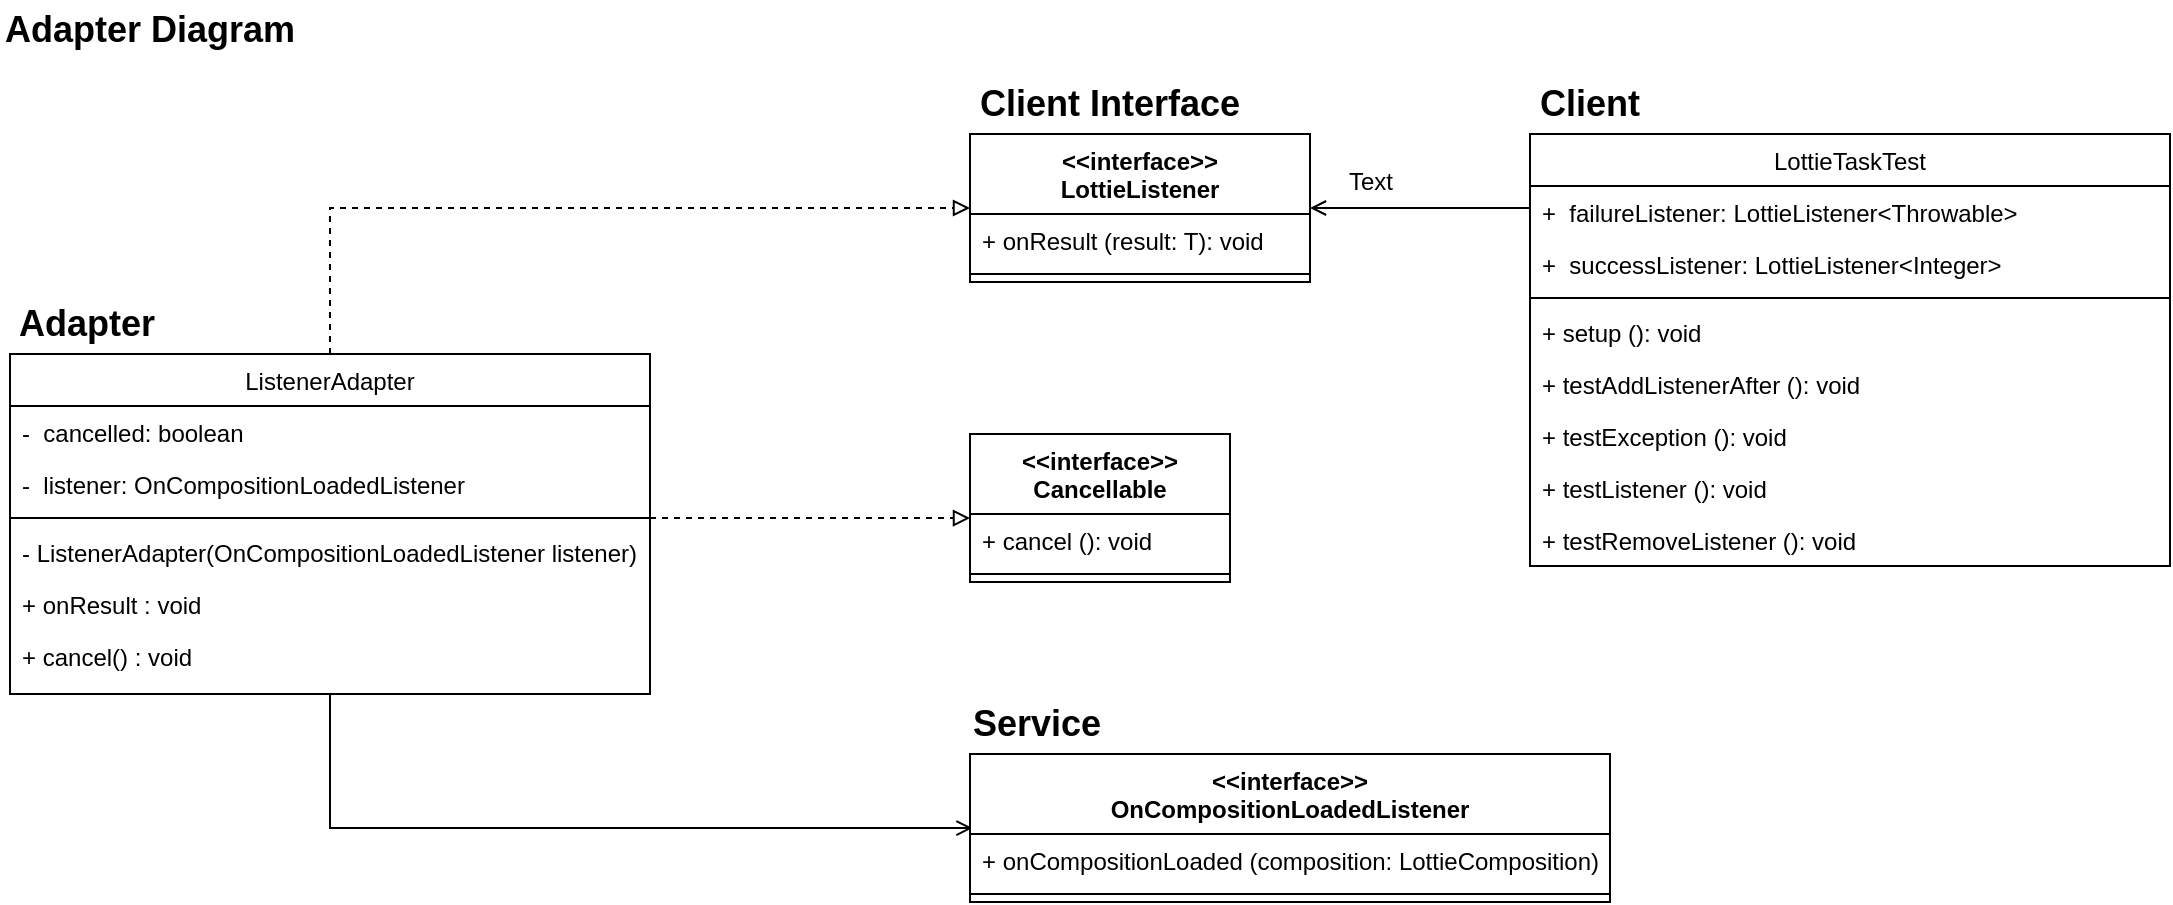 <mxfile version="15.7.3" type="github">
  <diagram id="C5RBs43oDa-KdzZeNtuy" name="Page-1">
    <mxGraphModel dx="1673" dy="925" grid="1" gridSize="10" guides="1" tooltips="1" connect="1" arrows="1" fold="1" page="1" pageScale="1" pageWidth="1169" pageHeight="827" math="0" shadow="0">
      <root>
        <mxCell id="WIyWlLk6GJQsqaUBKTNV-0" />
        <mxCell id="WIyWlLk6GJQsqaUBKTNV-1" parent="WIyWlLk6GJQsqaUBKTNV-0" />
        <mxCell id="gF-i5dWQRKxZpHBbH4CA-114" style="edgeStyle=orthogonalEdgeStyle;rounded=0;orthogonalLoop=1;jettySize=auto;html=1;entryX=0;entryY=0.5;entryDx=0;entryDy=0;dashed=1;endArrow=block;endFill=0;" parent="WIyWlLk6GJQsqaUBKTNV-1" source="gF-i5dWQRKxZpHBbH4CA-83" target="gF-i5dWQRKxZpHBbH4CA-107" edge="1">
          <mxGeometry relative="1" as="geometry">
            <Array as="points">
              <mxPoint x="205" y="274" />
            </Array>
          </mxGeometry>
        </mxCell>
        <mxCell id="gF-i5dWQRKxZpHBbH4CA-115" style="edgeStyle=orthogonalEdgeStyle;rounded=0;orthogonalLoop=1;jettySize=auto;html=1;entryX=0.004;entryY=-0.115;entryDx=0;entryDy=0;entryPerimeter=0;endArrow=open;endFill=0;" parent="WIyWlLk6GJQsqaUBKTNV-1" source="gF-i5dWQRKxZpHBbH4CA-83" target="gF-i5dWQRKxZpHBbH4CA-101" edge="1">
          <mxGeometry relative="1" as="geometry" />
        </mxCell>
        <mxCell id="gF-i5dWQRKxZpHBbH4CA-83" value="ListenerAdapter" style="swimlane;fontStyle=0;align=center;verticalAlign=top;childLayout=stackLayout;horizontal=1;startSize=26;horizontalStack=0;resizeParent=1;resizeLast=0;collapsible=1;marginBottom=0;rounded=0;shadow=0;strokeWidth=1;" parent="WIyWlLk6GJQsqaUBKTNV-1" vertex="1">
          <mxGeometry x="45" y="347" width="320" height="170" as="geometry">
            <mxRectangle x="550" y="140" width="160" height="26" as="alternateBounds" />
          </mxGeometry>
        </mxCell>
        <mxCell id="gF-i5dWQRKxZpHBbH4CA-84" value="-  cancelled: boolean" style="text;align=left;verticalAlign=top;spacingLeft=4;spacingRight=4;overflow=hidden;rotatable=0;points=[[0,0.5],[1,0.5]];portConstraint=eastwest;" parent="gF-i5dWQRKxZpHBbH4CA-83" vertex="1">
          <mxGeometry y="26" width="320" height="26" as="geometry" />
        </mxCell>
        <mxCell id="gF-i5dWQRKxZpHBbH4CA-85" value="-  listener: OnCompositionLoadedListener" style="text;align=left;verticalAlign=top;spacingLeft=4;spacingRight=4;overflow=hidden;rotatable=0;points=[[0,0.5],[1,0.5]];portConstraint=eastwest;rounded=0;shadow=0;html=0;" parent="gF-i5dWQRKxZpHBbH4CA-83" vertex="1">
          <mxGeometry y="52" width="320" height="26" as="geometry" />
        </mxCell>
        <mxCell id="gF-i5dWQRKxZpHBbH4CA-86" value="" style="line;html=1;strokeWidth=1;align=left;verticalAlign=middle;spacingTop=-1;spacingLeft=3;spacingRight=3;rotatable=0;labelPosition=right;points=[];portConstraint=eastwest;" parent="gF-i5dWQRKxZpHBbH4CA-83" vertex="1">
          <mxGeometry y="78" width="320" height="8" as="geometry" />
        </mxCell>
        <mxCell id="gF-i5dWQRKxZpHBbH4CA-98" value="- ListenerAdapter(OnCompositionLoadedListener listener)" style="text;align=left;verticalAlign=top;spacingLeft=4;spacingRight=4;overflow=hidden;rotatable=0;points=[[0,0.5],[1,0.5]];portConstraint=eastwest;rounded=0;shadow=0;html=0;" parent="gF-i5dWQRKxZpHBbH4CA-83" vertex="1">
          <mxGeometry y="86" width="320" height="26" as="geometry" />
        </mxCell>
        <mxCell id="gF-i5dWQRKxZpHBbH4CA-87" value="+ onResult : void" style="text;align=left;verticalAlign=top;spacingLeft=4;spacingRight=4;overflow=hidden;rotatable=0;points=[[0,0.5],[1,0.5]];portConstraint=eastwest;" parent="gF-i5dWQRKxZpHBbH4CA-83" vertex="1">
          <mxGeometry y="112" width="320" height="26" as="geometry" />
        </mxCell>
        <mxCell id="gF-i5dWQRKxZpHBbH4CA-88" value="+ cancel() : void" style="text;align=left;verticalAlign=top;spacingLeft=4;spacingRight=4;overflow=hidden;rotatable=0;points=[[0,0.5],[1,0.5]];portConstraint=eastwest;" parent="gF-i5dWQRKxZpHBbH4CA-83" vertex="1">
          <mxGeometry y="138" width="320" height="26" as="geometry" />
        </mxCell>
        <mxCell id="gF-i5dWQRKxZpHBbH4CA-97" value="Adapter Diagram" style="text;html=1;strokeColor=none;fillColor=none;align=center;verticalAlign=middle;whiteSpace=wrap;rounded=0;fontSize=18;fontStyle=1" parent="WIyWlLk6GJQsqaUBKTNV-1" vertex="1">
          <mxGeometry x="40" y="170" width="150" height="30" as="geometry" />
        </mxCell>
        <mxCell id="gF-i5dWQRKxZpHBbH4CA-100" value="&lt;&lt;interface&gt;&gt;&#xa;OnCompositionLoadedListener" style="swimlane;fontStyle=1;align=center;verticalAlign=top;childLayout=stackLayout;horizontal=1;startSize=40;horizontalStack=0;resizeParent=1;resizeLast=0;collapsible=1;marginBottom=0;rounded=0;shadow=0;strokeWidth=1;" parent="WIyWlLk6GJQsqaUBKTNV-1" vertex="1">
          <mxGeometry x="525" y="547" width="320" height="74" as="geometry">
            <mxRectangle x="550" y="140" width="160" height="26" as="alternateBounds" />
          </mxGeometry>
        </mxCell>
        <mxCell id="gF-i5dWQRKxZpHBbH4CA-101" value="+ onCompositionLoaded (composition: LottieComposition): void" style="text;align=left;verticalAlign=top;spacingLeft=4;spacingRight=4;overflow=hidden;rotatable=0;points=[[0,0.5],[1,0.5]];portConstraint=eastwest;" parent="gF-i5dWQRKxZpHBbH4CA-100" vertex="1">
          <mxGeometry y="40" width="320" height="26" as="geometry" />
        </mxCell>
        <mxCell id="gF-i5dWQRKxZpHBbH4CA-103" value="" style="line;html=1;strokeWidth=1;align=left;verticalAlign=middle;spacingTop=-1;spacingLeft=3;spacingRight=3;rotatable=0;labelPosition=right;points=[];portConstraint=eastwest;" parent="gF-i5dWQRKxZpHBbH4CA-100" vertex="1">
          <mxGeometry y="66" width="320" height="8" as="geometry" />
        </mxCell>
        <mxCell id="gF-i5dWQRKxZpHBbH4CA-107" value="&lt;&lt;interface&gt;&gt;&#xa;LottieListener" style="swimlane;fontStyle=1;align=center;verticalAlign=top;childLayout=stackLayout;horizontal=1;startSize=40;horizontalStack=0;resizeParent=1;resizeLast=0;collapsible=1;marginBottom=0;rounded=0;shadow=0;strokeWidth=1;" parent="WIyWlLk6GJQsqaUBKTNV-1" vertex="1">
          <mxGeometry x="525" y="237" width="170" height="74" as="geometry">
            <mxRectangle x="550" y="140" width="160" height="26" as="alternateBounds" />
          </mxGeometry>
        </mxCell>
        <mxCell id="gF-i5dWQRKxZpHBbH4CA-108" value="+ onResult (result: T): void" style="text;align=left;verticalAlign=top;spacingLeft=4;spacingRight=4;overflow=hidden;rotatable=0;points=[[0,0.5],[1,0.5]];portConstraint=eastwest;" parent="gF-i5dWQRKxZpHBbH4CA-107" vertex="1">
          <mxGeometry y="40" width="170" height="26" as="geometry" />
        </mxCell>
        <mxCell id="gF-i5dWQRKxZpHBbH4CA-109" value="" style="line;html=1;strokeWidth=1;align=left;verticalAlign=middle;spacingTop=-1;spacingLeft=3;spacingRight=3;rotatable=0;labelPosition=right;points=[];portConstraint=eastwest;" parent="gF-i5dWQRKxZpHBbH4CA-107" vertex="1">
          <mxGeometry y="66" width="170" height="8" as="geometry" />
        </mxCell>
        <mxCell id="gF-i5dWQRKxZpHBbH4CA-110" value="&lt;&lt;interface&gt;&gt;&#xa;Cancellable" style="swimlane;fontStyle=1;align=center;verticalAlign=top;childLayout=stackLayout;horizontal=1;startSize=40;horizontalStack=0;resizeParent=1;resizeLast=0;collapsible=1;marginBottom=0;rounded=0;shadow=0;strokeWidth=1;" parent="WIyWlLk6GJQsqaUBKTNV-1" vertex="1">
          <mxGeometry x="525" y="387" width="130" height="74" as="geometry">
            <mxRectangle x="550" y="140" width="160" height="26" as="alternateBounds" />
          </mxGeometry>
        </mxCell>
        <mxCell id="gF-i5dWQRKxZpHBbH4CA-111" value="+ cancel (): void" style="text;align=left;verticalAlign=top;spacingLeft=4;spacingRight=4;overflow=hidden;rotatable=0;points=[[0,0.5],[1,0.5]];portConstraint=eastwest;" parent="gF-i5dWQRKxZpHBbH4CA-110" vertex="1">
          <mxGeometry y="40" width="130" height="26" as="geometry" />
        </mxCell>
        <mxCell id="gF-i5dWQRKxZpHBbH4CA-112" value="" style="line;html=1;strokeWidth=1;align=left;verticalAlign=middle;spacingTop=-1;spacingLeft=3;spacingRight=3;rotatable=0;labelPosition=right;points=[];portConstraint=eastwest;" parent="gF-i5dWQRKxZpHBbH4CA-110" vertex="1">
          <mxGeometry y="66" width="130" height="8" as="geometry" />
        </mxCell>
        <mxCell id="GD1O3qUYDhXOSnXRPhk2-0" value="Adapter" style="text;html=1;strokeColor=none;fillColor=none;align=center;verticalAlign=middle;whiteSpace=wrap;rounded=0;fontSize=18;fontStyle=1" vertex="1" parent="WIyWlLk6GJQsqaUBKTNV-1">
          <mxGeometry x="45" y="317" width="77" height="30" as="geometry" />
        </mxCell>
        <mxCell id="GD1O3qUYDhXOSnXRPhk2-1" value="Service" style="text;html=1;strokeColor=none;fillColor=none;align=center;verticalAlign=middle;whiteSpace=wrap;rounded=0;fontSize=18;fontStyle=1" vertex="1" parent="WIyWlLk6GJQsqaUBKTNV-1">
          <mxGeometry x="525" y="517" width="67" height="30" as="geometry" />
        </mxCell>
        <mxCell id="GD1O3qUYDhXOSnXRPhk2-3" value="LottieTaskTest" style="swimlane;fontStyle=0;align=center;verticalAlign=top;childLayout=stackLayout;horizontal=1;startSize=26;horizontalStack=0;resizeParent=1;resizeLast=0;collapsible=1;marginBottom=0;rounded=0;shadow=0;strokeWidth=1;" vertex="1" parent="WIyWlLk6GJQsqaUBKTNV-1">
          <mxGeometry x="805" y="237" width="320" height="216" as="geometry">
            <mxRectangle x="550" y="140" width="160" height="26" as="alternateBounds" />
          </mxGeometry>
        </mxCell>
        <mxCell id="GD1O3qUYDhXOSnXRPhk2-4" value="+  failureListener: LottieListener&lt;Throwable&gt;" style="text;align=left;verticalAlign=top;spacingLeft=4;spacingRight=4;overflow=hidden;rotatable=0;points=[[0,0.5],[1,0.5]];portConstraint=eastwest;" vertex="1" parent="GD1O3qUYDhXOSnXRPhk2-3">
          <mxGeometry y="26" width="320" height="26" as="geometry" />
        </mxCell>
        <mxCell id="GD1O3qUYDhXOSnXRPhk2-5" value="+  successListener: LottieListener&lt;Integer&gt;" style="text;align=left;verticalAlign=top;spacingLeft=4;spacingRight=4;overflow=hidden;rotatable=0;points=[[0,0.5],[1,0.5]];portConstraint=eastwest;rounded=0;shadow=0;html=0;" vertex="1" parent="GD1O3qUYDhXOSnXRPhk2-3">
          <mxGeometry y="52" width="320" height="26" as="geometry" />
        </mxCell>
        <mxCell id="GD1O3qUYDhXOSnXRPhk2-6" value="" style="line;html=1;strokeWidth=1;align=left;verticalAlign=middle;spacingTop=-1;spacingLeft=3;spacingRight=3;rotatable=0;labelPosition=right;points=[];portConstraint=eastwest;" vertex="1" parent="GD1O3qUYDhXOSnXRPhk2-3">
          <mxGeometry y="78" width="320" height="8" as="geometry" />
        </mxCell>
        <mxCell id="GD1O3qUYDhXOSnXRPhk2-7" value="+ setup (): void" style="text;align=left;verticalAlign=top;spacingLeft=4;spacingRight=4;overflow=hidden;rotatable=0;points=[[0,0.5],[1,0.5]];portConstraint=eastwest;rounded=0;shadow=0;html=0;" vertex="1" parent="GD1O3qUYDhXOSnXRPhk2-3">
          <mxGeometry y="86" width="320" height="26" as="geometry" />
        </mxCell>
        <mxCell id="GD1O3qUYDhXOSnXRPhk2-8" value="+ testAddListenerAfter (): void" style="text;align=left;verticalAlign=top;spacingLeft=4;spacingRight=4;overflow=hidden;rotatable=0;points=[[0,0.5],[1,0.5]];portConstraint=eastwest;" vertex="1" parent="GD1O3qUYDhXOSnXRPhk2-3">
          <mxGeometry y="112" width="320" height="26" as="geometry" />
        </mxCell>
        <mxCell id="GD1O3qUYDhXOSnXRPhk2-9" value="+ testException (): void" style="text;align=left;verticalAlign=top;spacingLeft=4;spacingRight=4;overflow=hidden;rotatable=0;points=[[0,0.5],[1,0.5]];portConstraint=eastwest;" vertex="1" parent="GD1O3qUYDhXOSnXRPhk2-3">
          <mxGeometry y="138" width="320" height="26" as="geometry" />
        </mxCell>
        <mxCell id="GD1O3qUYDhXOSnXRPhk2-10" value="+ testListener (): void" style="text;align=left;verticalAlign=top;spacingLeft=4;spacingRight=4;overflow=hidden;rotatable=0;points=[[0,0.5],[1,0.5]];portConstraint=eastwest;" vertex="1" parent="GD1O3qUYDhXOSnXRPhk2-3">
          <mxGeometry y="164" width="320" height="26" as="geometry" />
        </mxCell>
        <mxCell id="GD1O3qUYDhXOSnXRPhk2-11" value="+ testRemoveListener (): void" style="text;align=left;verticalAlign=top;spacingLeft=4;spacingRight=4;overflow=hidden;rotatable=0;points=[[0,0.5],[1,0.5]];portConstraint=eastwest;" vertex="1" parent="GD1O3qUYDhXOSnXRPhk2-3">
          <mxGeometry y="190" width="320" height="26" as="geometry" />
        </mxCell>
        <mxCell id="GD1O3qUYDhXOSnXRPhk2-12" style="edgeStyle=orthogonalEdgeStyle;rounded=0;orthogonalLoop=1;jettySize=auto;html=1;entryX=0;entryY=0.078;entryDx=0;entryDy=0;entryPerimeter=0;dashed=1;endArrow=block;endFill=0;" edge="1" parent="WIyWlLk6GJQsqaUBKTNV-1" source="gF-i5dWQRKxZpHBbH4CA-86" target="gF-i5dWQRKxZpHBbH4CA-111">
          <mxGeometry relative="1" as="geometry" />
        </mxCell>
        <mxCell id="GD1O3qUYDhXOSnXRPhk2-13" value="Client Interface" style="text;html=1;strokeColor=none;fillColor=none;align=center;verticalAlign=middle;whiteSpace=wrap;rounded=0;fontSize=18;fontStyle=1" vertex="1" parent="WIyWlLk6GJQsqaUBKTNV-1">
          <mxGeometry x="525" y="207" width="140" height="30" as="geometry" />
        </mxCell>
        <mxCell id="GD1O3qUYDhXOSnXRPhk2-14" style="edgeStyle=orthogonalEdgeStyle;rounded=0;orthogonalLoop=1;jettySize=auto;html=1;entryX=1;entryY=0.5;entryDx=0;entryDy=0;endArrow=open;endFill=0;" edge="1" parent="WIyWlLk6GJQsqaUBKTNV-1" source="GD1O3qUYDhXOSnXRPhk2-4" target="gF-i5dWQRKxZpHBbH4CA-107">
          <mxGeometry relative="1" as="geometry">
            <Array as="points">
              <mxPoint x="765" y="274" />
              <mxPoint x="765" y="274" />
            </Array>
          </mxGeometry>
        </mxCell>
        <mxCell id="GD1O3qUYDhXOSnXRPhk2-16" value="Text" style="text;html=1;align=center;verticalAlign=middle;resizable=0;points=[];autosize=1;strokeColor=none;fillColor=none;" vertex="1" parent="WIyWlLk6GJQsqaUBKTNV-1">
          <mxGeometry x="705" y="251" width="40" height="20" as="geometry" />
        </mxCell>
        <mxCell id="GD1O3qUYDhXOSnXRPhk2-17" value="Client" style="text;html=1;strokeColor=none;fillColor=none;align=center;verticalAlign=middle;whiteSpace=wrap;rounded=0;fontSize=18;fontStyle=1" vertex="1" parent="WIyWlLk6GJQsqaUBKTNV-1">
          <mxGeometry x="805" y="207" width="60" height="30" as="geometry" />
        </mxCell>
      </root>
    </mxGraphModel>
  </diagram>
</mxfile>

